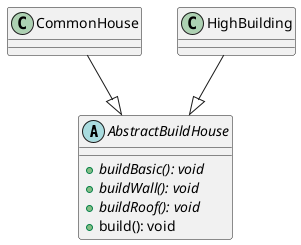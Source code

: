 @startuml

abstract class AbstractBuildHouse {
    {abstract} +buildBasic(): void
    {abstract} +buildWall(): void
    {abstract} +buildRoof(): void
    +build(): void
}

class CommonHouse
class HighBuilding

CommonHouse --|> AbstractBuildHouse
HighBuilding --|> AbstractBuildHouse

@enduml
